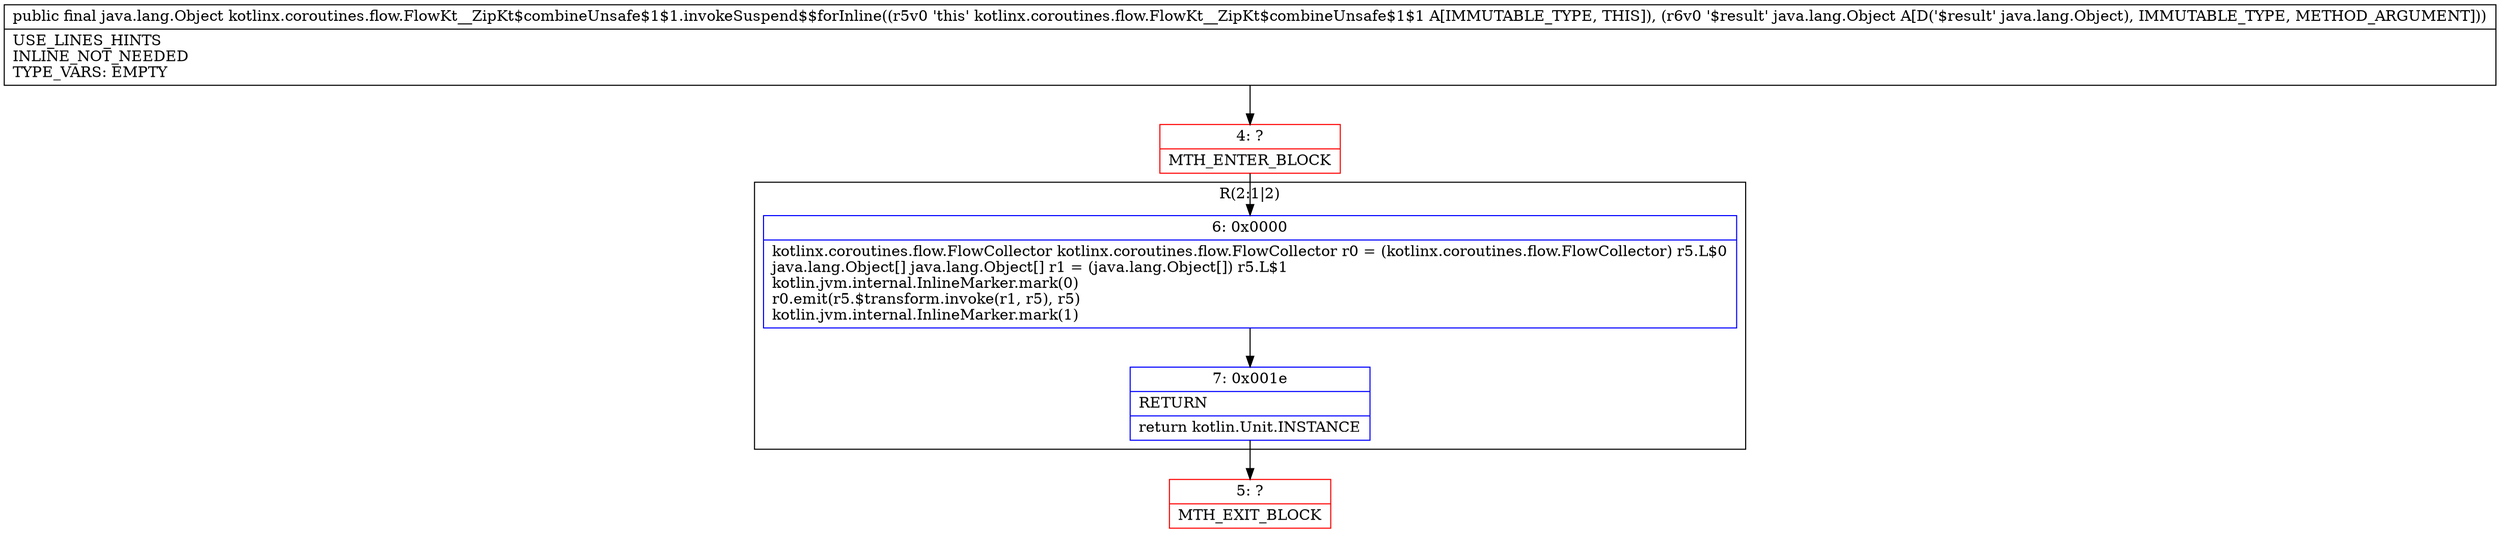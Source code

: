 digraph "CFG forkotlinx.coroutines.flow.FlowKt__ZipKt$combineUnsafe$1$1.invokeSuspend$$forInline(Ljava\/lang\/Object;)Ljava\/lang\/Object;" {
subgraph cluster_Region_1075674907 {
label = "R(2:1|2)";
node [shape=record,color=blue];
Node_6 [shape=record,label="{6\:\ 0x0000|kotlinx.coroutines.flow.FlowCollector kotlinx.coroutines.flow.FlowCollector r0 = (kotlinx.coroutines.flow.FlowCollector) r5.L$0\ljava.lang.Object[] java.lang.Object[] r1 = (java.lang.Object[]) r5.L$1\lkotlin.jvm.internal.InlineMarker.mark(0)\lr0.emit(r5.$transform.invoke(r1, r5), r5)\lkotlin.jvm.internal.InlineMarker.mark(1)\l}"];
Node_7 [shape=record,label="{7\:\ 0x001e|RETURN\l|return kotlin.Unit.INSTANCE\l}"];
}
Node_4 [shape=record,color=red,label="{4\:\ ?|MTH_ENTER_BLOCK\l}"];
Node_5 [shape=record,color=red,label="{5\:\ ?|MTH_EXIT_BLOCK\l}"];
MethodNode[shape=record,label="{public final java.lang.Object kotlinx.coroutines.flow.FlowKt__ZipKt$combineUnsafe$1$1.invokeSuspend$$forInline((r5v0 'this' kotlinx.coroutines.flow.FlowKt__ZipKt$combineUnsafe$1$1 A[IMMUTABLE_TYPE, THIS]), (r6v0 '$result' java.lang.Object A[D('$result' java.lang.Object), IMMUTABLE_TYPE, METHOD_ARGUMENT]))  | USE_LINES_HINTS\lINLINE_NOT_NEEDED\lTYPE_VARS: EMPTY\l}"];
MethodNode -> Node_4;Node_6 -> Node_7;
Node_7 -> Node_5;
Node_4 -> Node_6;
}


